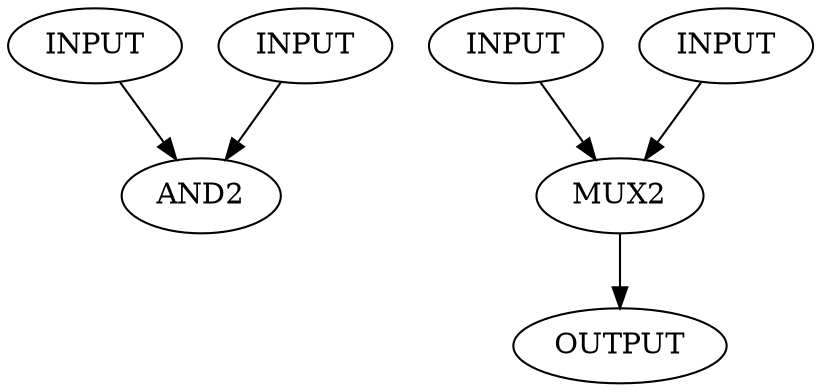digraph test {
A [label = "INPUT"];
B [label = "INPUT"];
C [label = "INPUT"];
D [label = "INPUT"];

Mux [label = "MUX2" sel = "AND_in"];
AND_in [label = "AND2" ];

S [label = "OUTPUT"];

A -> AND_in;
B -> AND_in;
C -> Mux -> S;
D -> Mux;

}
